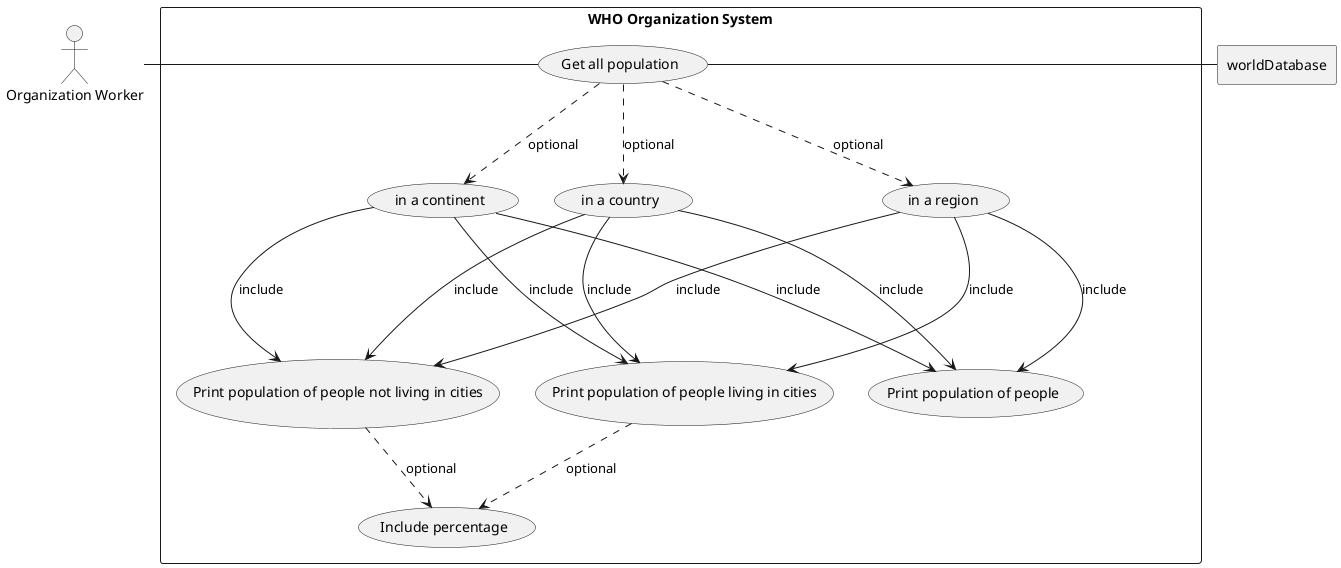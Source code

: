 @startuml

actor OW as "Organization Worker"

rectangle worldDatabase

rectangle "WHO Organization System" {
    usecase UC1 as "Get all population"
    usecase UC1.1 as "in a continent"
    usecase UC1.2 as "in a region"
    usecase UC1.3 as "in a country"
    usecase UC1.4 as "Include percentage"

    usecase UCa as "Print population of people living in cities"
    usecase UCb as "Print population of people not living in cities"
    usecase UCc as "Print population of people"

    OW - UC1
    UC1  ..> UC1.1 : optional
        UC1.1 ---> UCa : include
        UC1.1 ---> UCb : include
        UC1.1 ---> UCc : include
    UC1  ..> UC1.2 : optional
        UC1.2 ---> UCa : include
        UC1.2 ---> UCb : include
        UC1.2 ---> UCc : include
    UC1  ..> UC1.3 : optional
        UC1.3 ---> UCa : include
        UC1.3 ---> UCb : include
        UC1.3 ---> UCc : include
    UCa ..> UC1.4 : optional
    UCb ..> UC1.4 : optional
    UC1  - worldDatabase
}

@enduml
